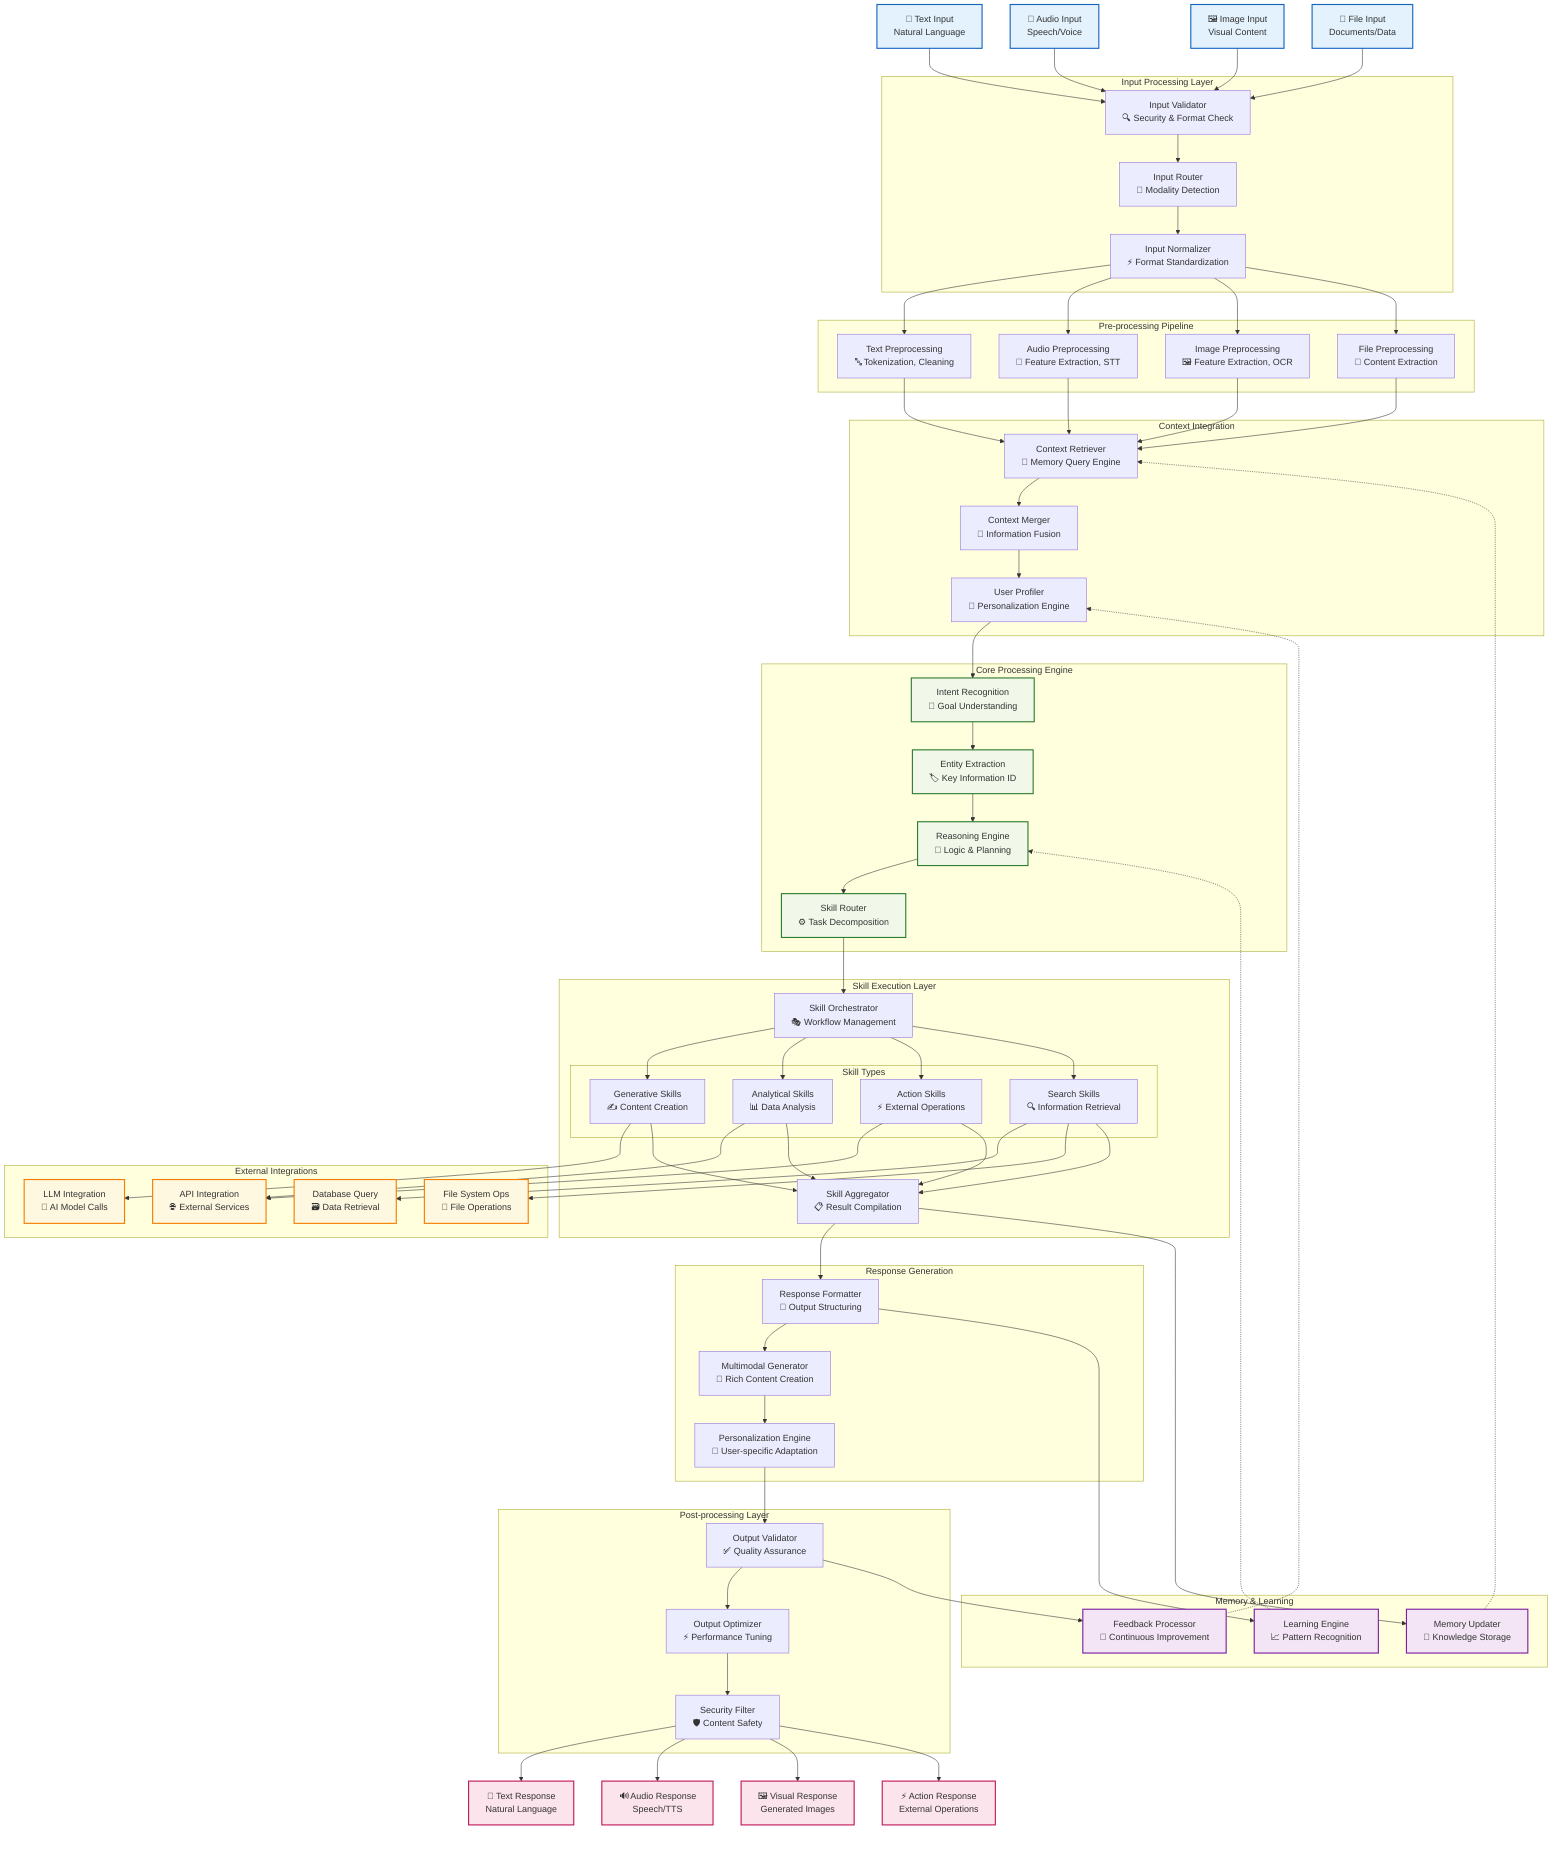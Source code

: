 flowchart TD
    %% Input Sources
    TextInput[📝 Text Input<br/>Natural Language]
    AudioInput[🎤 Audio Input<br/>Speech/Voice]
    ImageInput[🖼️ Image Input<br/>Visual Content]
    FileInput[📁 File Input<br/>Documents/Data]
    
    %% Input Processing & Validation
    subgraph "Input Processing Layer"
        InputValidator[Input Validator<br/>🔍 Security & Format Check]
        InputRouter[Input Router<br/>🚦 Modality Detection]
        InputNormalizer[Input Normalizer<br/>⚡ Format Standardization]
    end
    
    %% Pre-processing Pipeline
    subgraph "Pre-processing Pipeline"
        TextPreprocess[Text Preprocessing<br/>🔤 Tokenization, Cleaning]
        AudioPreprocess[Audio Preprocessing<br/>🎵 Feature Extraction, STT]
        ImagePreprocess[Image Preprocessing<br/>🖼️ Feature Extraction, OCR]
        FilePreprocess[File Preprocessing<br/>📄 Content Extraction]
    end
    
    %% Context & Memory Integration
    subgraph "Context Integration"
        ContextRetriever[Context Retriever<br/>🧠 Memory Query Engine]
        ContextMerger[Context Merger<br/>🔗 Information Fusion]
        UserProfiler[User Profiler<br/>👤 Personalization Engine]
    end
    
    %% Core Processing Engine
    subgraph "Core Processing Engine"
        IntentRecognition[Intent Recognition<br/>🎯 Goal Understanding]
        EntityExtraction[Entity Extraction<br/>🏷️ Key Information ID]
        ReasoningEngine[Reasoning Engine<br/>🧮 Logic & Planning]
        SkillRouter[Skill Router<br/>⚙️ Task Decomposition]
    end
    
    %% Skill Execution Layer
    subgraph "Skill Execution Layer"
        SkillOrchestrator[Skill Orchestrator<br/>🎭 Workflow Management]
        
        subgraph "Skill Types"
            GenerativeSkills[Generative Skills<br/>✍️ Content Creation]
            AnalyticalSkills[Analytical Skills<br/>📊 Data Analysis]
            ActionSkills[Action Skills<br/>⚡ External Operations]
            SearchSkills[Search Skills<br/>🔍 Information Retrieval]
        end
        
        SkillAggregator[Skill Aggregator<br/>📋 Result Compilation]
    end
    
    %% External Integrations
    subgraph "External Integrations"
        LLMIntegration[LLM Integration<br/>🤖 AI Model Calls]
        APIIntegration[API Integration<br/>🌐 External Services]
        DatabaseQuery[Database Query<br/>🗃️ Data Retrieval]
        FileSystemOps[File System Ops<br/>💾 File Operations]
    end
    
    %% Response Generation
    subgraph "Response Generation"
        ResponseFormatter[Response Formatter<br/>📝 Output Structuring]
        MultimodalGenerator[Multimodal Generator<br/>🎨 Rich Content Creation]
        PersonalizationEngine[Personalization Engine<br/>🎯 User-specific Adaptation]
    end
    
    %% Post-processing & Output
    subgraph "Post-processing Layer"
        OutputValidator[Output Validator<br/>✅ Quality Assurance]
        OutputOptimizer[Output Optimizer<br/>⚡ Performance Tuning]
        SecurityFilter[Security Filter<br/>🛡️ Content Safety]
    end
    
    %% Memory & Learning Updates
    subgraph "Memory & Learning"
        MemoryUpdater[Memory Updater<br/>💾 Knowledge Storage]
        LearningEngine[Learning Engine<br/>📈 Pattern Recognition]
        FeedbackProcessor[Feedback Processor<br/>🔄 Continuous Improvement]
    end
    
    %% Output Delivery
    TextOutput[📝 Text Response<br/>Natural Language]
    AudioOutput[🔊 Audio Response<br/>Speech/TTS]
    ImageOutput[🖼️ Visual Response<br/>Generated Images]
    ActionOutput[⚡ Action Response<br/>External Operations]
    
    %% Data Flow Connections
    TextInput --> InputValidator
    AudioInput --> InputValidator
    ImageInput --> InputValidator
    FileInput --> InputValidator
    
    InputValidator --> InputRouter
    InputRouter --> InputNormalizer
    
    InputNormalizer --> TextPreprocess
    InputNormalizer --> AudioPreprocess
    InputNormalizer --> ImagePreprocess
    InputNormalizer --> FilePreprocess
    
    TextPreprocess --> ContextRetriever
    AudioPreprocess --> ContextRetriever
    ImagePreprocess --> ContextRetriever
    FilePreprocess --> ContextRetriever
    
    ContextRetriever --> ContextMerger
    ContextMerger --> UserProfiler
    UserProfiler --> IntentRecognition
    
    IntentRecognition --> EntityExtraction
    EntityExtraction --> ReasoningEngine
    ReasoningEngine --> SkillRouter
    
    SkillRouter --> SkillOrchestrator
    SkillOrchestrator --> GenerativeSkills
    SkillOrchestrator --> AnalyticalSkills
    SkillOrchestrator --> ActionSkills
    SkillOrchestrator --> SearchSkills
    
    GenerativeSkills --> LLMIntegration
    AnalyticalSkills --> APIIntegration
    ActionSkills --> APIIntegration
    SearchSkills --> DatabaseQuery
    SearchSkills --> FileSystemOps
    
    GenerativeSkills --> SkillAggregator
    AnalyticalSkills --> SkillAggregator
    ActionSkills --> SkillAggregator
    SearchSkills --> SkillAggregator
    
    SkillAggregator --> ResponseFormatter
    ResponseFormatter --> MultimodalGenerator
    MultimodalGenerator --> PersonalizationEngine
    
    PersonalizationEngine --> OutputValidator
    OutputValidator --> OutputOptimizer
    OutputOptimizer --> SecurityFilter
    
    SecurityFilter --> TextOutput
    SecurityFilter --> AudioOutput
    SecurityFilter --> ImageOutput
    SecurityFilter --> ActionOutput
    
    %% Memory & Learning Flow
    SkillAggregator --> MemoryUpdater
    ResponseFormatter --> LearningEngine
    OutputValidator --> FeedbackProcessor
    
    %% Feedback Loops
    FeedbackProcessor -.-> UserProfiler
    LearningEngine -.-> ReasoningEngine
    MemoryUpdater -.-> ContextRetriever
    
    %% Data Types & Transformations
    classDef inputData fill:#e3f2fd,stroke:#1565c0,stroke-width:2px
    classDef processing fill:#f1f8e9,stroke:#2e7d32,stroke-width:2px
    classDef integration fill:#fff8e1,stroke:#f57c00,stroke-width:2px
    classDef output fill:#fce4ec,stroke:#c2185b,stroke-width:2px
    classDef memory fill:#f3e5f5,stroke:#7b1fa2,stroke-width:2px
    
    class TextInput,AudioInput,ImageInput,FileInput inputData
    class IntentRecognition,EntityExtraction,ReasoningEngine,SkillRouter processing
    class LLMIntegration,APIIntegration,DatabaseQuery,FileSystemOps integration
    class TextOutput,AudioOutput,ImageOutput,ActionOutput output
    class MemoryUpdater,LearningEngine,FeedbackProcessor memory